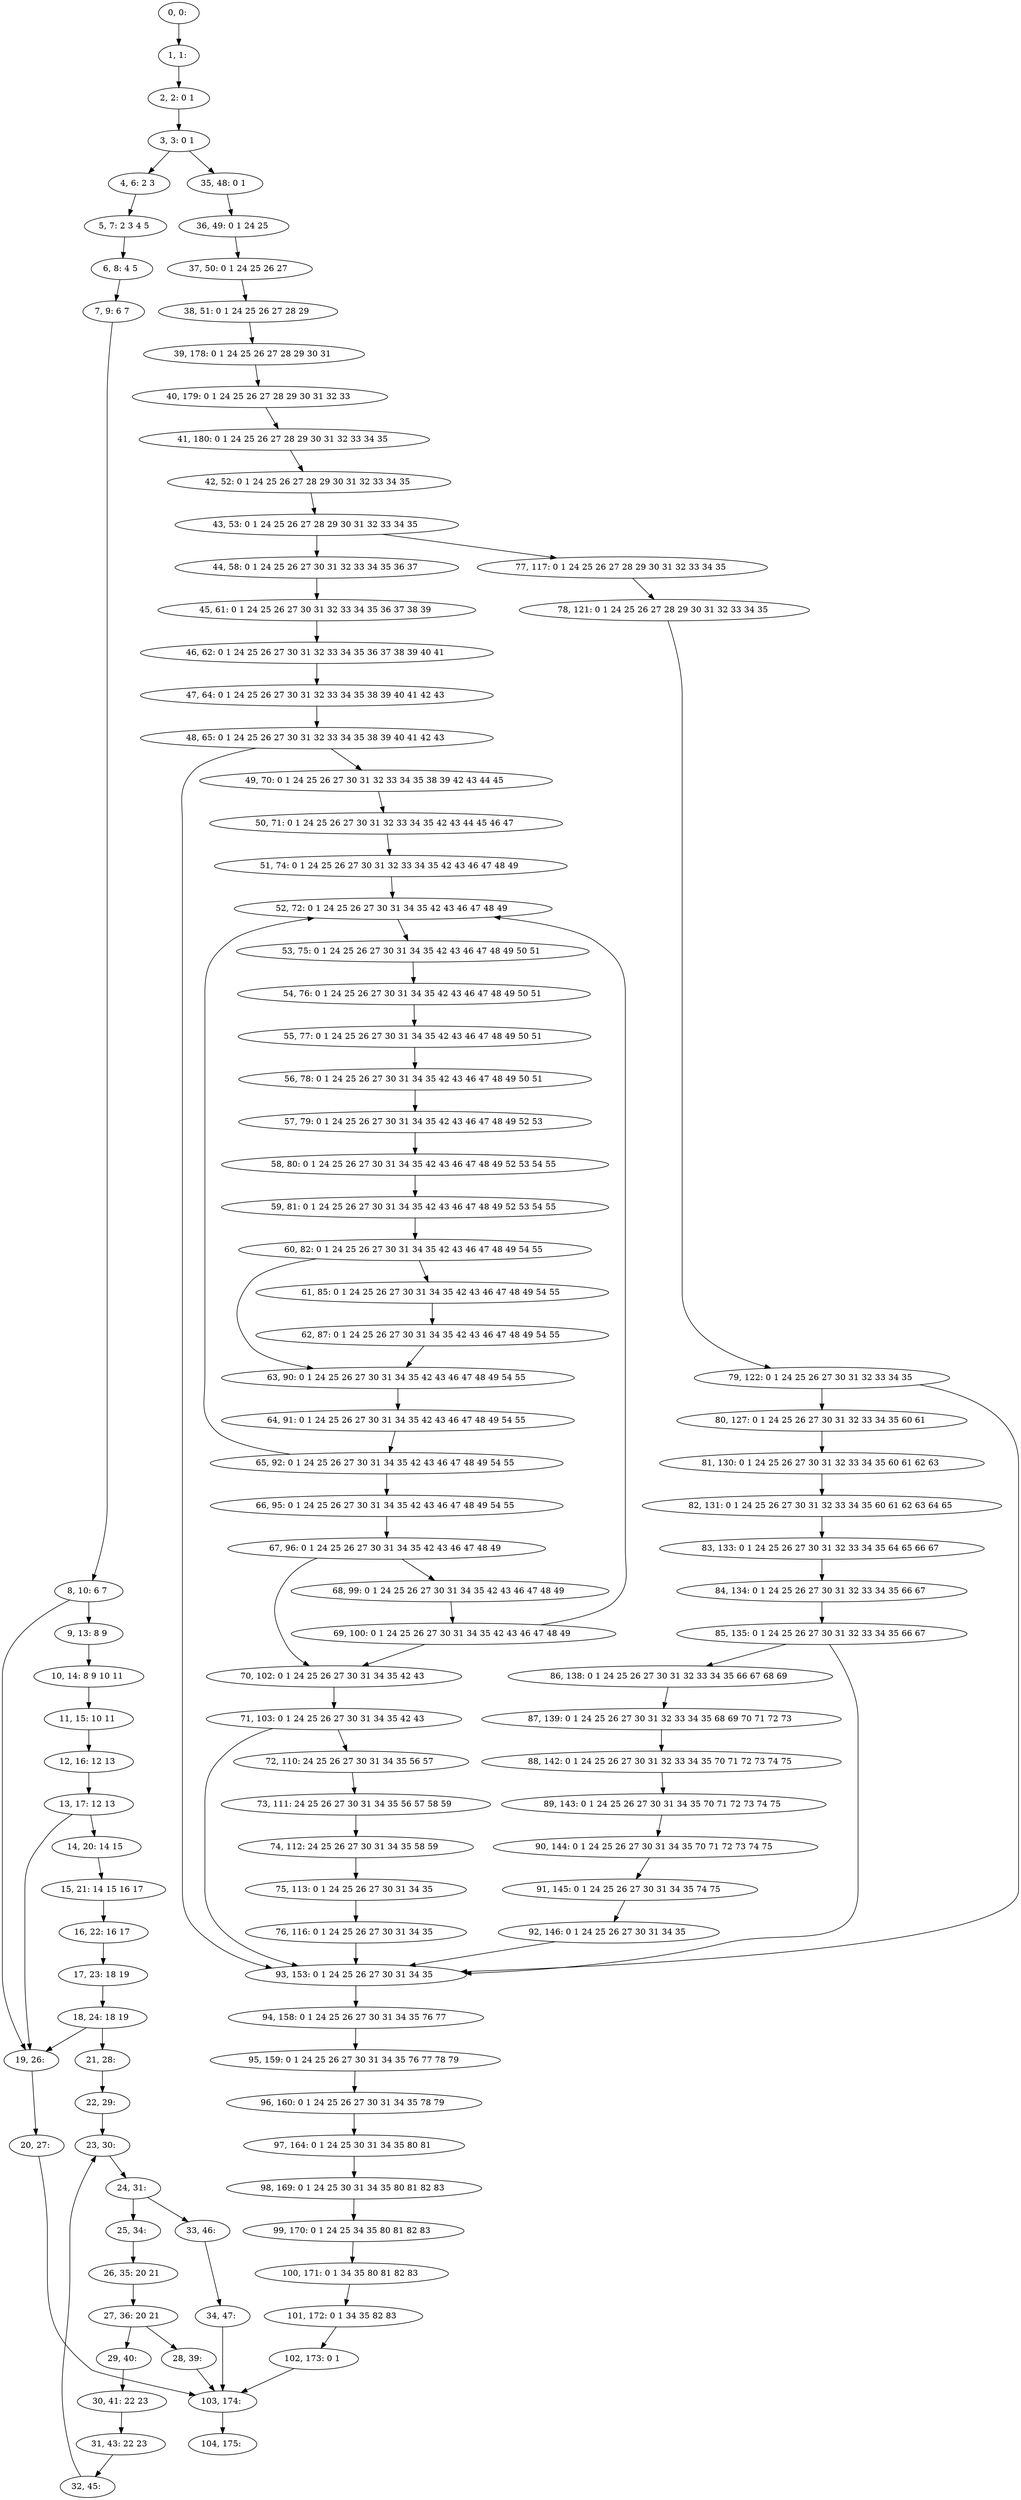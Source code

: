 digraph G {
0[label="0, 0: "];
1[label="1, 1: "];
2[label="2, 2: 0 1 "];
3[label="3, 3: 0 1 "];
4[label="4, 6: 2 3 "];
5[label="5, 7: 2 3 4 5 "];
6[label="6, 8: 4 5 "];
7[label="7, 9: 6 7 "];
8[label="8, 10: 6 7 "];
9[label="9, 13: 8 9 "];
10[label="10, 14: 8 9 10 11 "];
11[label="11, 15: 10 11 "];
12[label="12, 16: 12 13 "];
13[label="13, 17: 12 13 "];
14[label="14, 20: 14 15 "];
15[label="15, 21: 14 15 16 17 "];
16[label="16, 22: 16 17 "];
17[label="17, 23: 18 19 "];
18[label="18, 24: 18 19 "];
19[label="19, 26: "];
20[label="20, 27: "];
21[label="21, 28: "];
22[label="22, 29: "];
23[label="23, 30: "];
24[label="24, 31: "];
25[label="25, 34: "];
26[label="26, 35: 20 21 "];
27[label="27, 36: 20 21 "];
28[label="28, 39: "];
29[label="29, 40: "];
30[label="30, 41: 22 23 "];
31[label="31, 43: 22 23 "];
32[label="32, 45: "];
33[label="33, 46: "];
34[label="34, 47: "];
35[label="35, 48: 0 1 "];
36[label="36, 49: 0 1 24 25 "];
37[label="37, 50: 0 1 24 25 26 27 "];
38[label="38, 51: 0 1 24 25 26 27 28 29 "];
39[label="39, 178: 0 1 24 25 26 27 28 29 30 31 "];
40[label="40, 179: 0 1 24 25 26 27 28 29 30 31 32 33 "];
41[label="41, 180: 0 1 24 25 26 27 28 29 30 31 32 33 34 35 "];
42[label="42, 52: 0 1 24 25 26 27 28 29 30 31 32 33 34 35 "];
43[label="43, 53: 0 1 24 25 26 27 28 29 30 31 32 33 34 35 "];
44[label="44, 58: 0 1 24 25 26 27 30 31 32 33 34 35 36 37 "];
45[label="45, 61: 0 1 24 25 26 27 30 31 32 33 34 35 36 37 38 39 "];
46[label="46, 62: 0 1 24 25 26 27 30 31 32 33 34 35 36 37 38 39 40 41 "];
47[label="47, 64: 0 1 24 25 26 27 30 31 32 33 34 35 38 39 40 41 42 43 "];
48[label="48, 65: 0 1 24 25 26 27 30 31 32 33 34 35 38 39 40 41 42 43 "];
49[label="49, 70: 0 1 24 25 26 27 30 31 32 33 34 35 38 39 42 43 44 45 "];
50[label="50, 71: 0 1 24 25 26 27 30 31 32 33 34 35 42 43 44 45 46 47 "];
51[label="51, 74: 0 1 24 25 26 27 30 31 32 33 34 35 42 43 46 47 48 49 "];
52[label="52, 72: 0 1 24 25 26 27 30 31 34 35 42 43 46 47 48 49 "];
53[label="53, 75: 0 1 24 25 26 27 30 31 34 35 42 43 46 47 48 49 50 51 "];
54[label="54, 76: 0 1 24 25 26 27 30 31 34 35 42 43 46 47 48 49 50 51 "];
55[label="55, 77: 0 1 24 25 26 27 30 31 34 35 42 43 46 47 48 49 50 51 "];
56[label="56, 78: 0 1 24 25 26 27 30 31 34 35 42 43 46 47 48 49 50 51 "];
57[label="57, 79: 0 1 24 25 26 27 30 31 34 35 42 43 46 47 48 49 52 53 "];
58[label="58, 80: 0 1 24 25 26 27 30 31 34 35 42 43 46 47 48 49 52 53 54 55 "];
59[label="59, 81: 0 1 24 25 26 27 30 31 34 35 42 43 46 47 48 49 52 53 54 55 "];
60[label="60, 82: 0 1 24 25 26 27 30 31 34 35 42 43 46 47 48 49 54 55 "];
61[label="61, 85: 0 1 24 25 26 27 30 31 34 35 42 43 46 47 48 49 54 55 "];
62[label="62, 87: 0 1 24 25 26 27 30 31 34 35 42 43 46 47 48 49 54 55 "];
63[label="63, 90: 0 1 24 25 26 27 30 31 34 35 42 43 46 47 48 49 54 55 "];
64[label="64, 91: 0 1 24 25 26 27 30 31 34 35 42 43 46 47 48 49 54 55 "];
65[label="65, 92: 0 1 24 25 26 27 30 31 34 35 42 43 46 47 48 49 54 55 "];
66[label="66, 95: 0 1 24 25 26 27 30 31 34 35 42 43 46 47 48 49 54 55 "];
67[label="67, 96: 0 1 24 25 26 27 30 31 34 35 42 43 46 47 48 49 "];
68[label="68, 99: 0 1 24 25 26 27 30 31 34 35 42 43 46 47 48 49 "];
69[label="69, 100: 0 1 24 25 26 27 30 31 34 35 42 43 46 47 48 49 "];
70[label="70, 102: 0 1 24 25 26 27 30 31 34 35 42 43 "];
71[label="71, 103: 0 1 24 25 26 27 30 31 34 35 42 43 "];
72[label="72, 110: 24 25 26 27 30 31 34 35 56 57 "];
73[label="73, 111: 24 25 26 27 30 31 34 35 56 57 58 59 "];
74[label="74, 112: 24 25 26 27 30 31 34 35 58 59 "];
75[label="75, 113: 0 1 24 25 26 27 30 31 34 35 "];
76[label="76, 116: 0 1 24 25 26 27 30 31 34 35 "];
77[label="77, 117: 0 1 24 25 26 27 28 29 30 31 32 33 34 35 "];
78[label="78, 121: 0 1 24 25 26 27 28 29 30 31 32 33 34 35 "];
79[label="79, 122: 0 1 24 25 26 27 30 31 32 33 34 35 "];
80[label="80, 127: 0 1 24 25 26 27 30 31 32 33 34 35 60 61 "];
81[label="81, 130: 0 1 24 25 26 27 30 31 32 33 34 35 60 61 62 63 "];
82[label="82, 131: 0 1 24 25 26 27 30 31 32 33 34 35 60 61 62 63 64 65 "];
83[label="83, 133: 0 1 24 25 26 27 30 31 32 33 34 35 64 65 66 67 "];
84[label="84, 134: 0 1 24 25 26 27 30 31 32 33 34 35 66 67 "];
85[label="85, 135: 0 1 24 25 26 27 30 31 32 33 34 35 66 67 "];
86[label="86, 138: 0 1 24 25 26 27 30 31 32 33 34 35 66 67 68 69 "];
87[label="87, 139: 0 1 24 25 26 27 30 31 32 33 34 35 68 69 70 71 72 73 "];
88[label="88, 142: 0 1 24 25 26 27 30 31 32 33 34 35 70 71 72 73 74 75 "];
89[label="89, 143: 0 1 24 25 26 27 30 31 34 35 70 71 72 73 74 75 "];
90[label="90, 144: 0 1 24 25 26 27 30 31 34 35 70 71 72 73 74 75 "];
91[label="91, 145: 0 1 24 25 26 27 30 31 34 35 74 75 "];
92[label="92, 146: 0 1 24 25 26 27 30 31 34 35 "];
93[label="93, 153: 0 1 24 25 26 27 30 31 34 35 "];
94[label="94, 158: 0 1 24 25 26 27 30 31 34 35 76 77 "];
95[label="95, 159: 0 1 24 25 26 27 30 31 34 35 76 77 78 79 "];
96[label="96, 160: 0 1 24 25 26 27 30 31 34 35 78 79 "];
97[label="97, 164: 0 1 24 25 30 31 34 35 80 81 "];
98[label="98, 169: 0 1 24 25 30 31 34 35 80 81 82 83 "];
99[label="99, 170: 0 1 24 25 34 35 80 81 82 83 "];
100[label="100, 171: 0 1 34 35 80 81 82 83 "];
101[label="101, 172: 0 1 34 35 82 83 "];
102[label="102, 173: 0 1 "];
103[label="103, 174: "];
104[label="104, 175: "];
0->1 ;
1->2 ;
2->3 ;
3->4 ;
3->35 ;
4->5 ;
5->6 ;
6->7 ;
7->8 ;
8->9 ;
8->19 ;
9->10 ;
10->11 ;
11->12 ;
12->13 ;
13->14 ;
13->19 ;
14->15 ;
15->16 ;
16->17 ;
17->18 ;
18->19 ;
18->21 ;
19->20 ;
20->103 ;
21->22 ;
22->23 ;
23->24 ;
24->25 ;
24->33 ;
25->26 ;
26->27 ;
27->28 ;
27->29 ;
28->103 ;
29->30 ;
30->31 ;
31->32 ;
32->23 ;
33->34 ;
34->103 ;
35->36 ;
36->37 ;
37->38 ;
38->39 ;
39->40 ;
40->41 ;
41->42 ;
42->43 ;
43->44 ;
43->77 ;
44->45 ;
45->46 ;
46->47 ;
47->48 ;
48->49 ;
48->93 ;
49->50 ;
50->51 ;
51->52 ;
52->53 ;
53->54 ;
54->55 ;
55->56 ;
56->57 ;
57->58 ;
58->59 ;
59->60 ;
60->61 ;
60->63 ;
61->62 ;
62->63 ;
63->64 ;
64->65 ;
65->66 ;
65->52 ;
66->67 ;
67->68 ;
67->70 ;
68->69 ;
69->70 ;
69->52 ;
70->71 ;
71->72 ;
71->93 ;
72->73 ;
73->74 ;
74->75 ;
75->76 ;
76->93 ;
77->78 ;
78->79 ;
79->80 ;
79->93 ;
80->81 ;
81->82 ;
82->83 ;
83->84 ;
84->85 ;
85->86 ;
85->93 ;
86->87 ;
87->88 ;
88->89 ;
89->90 ;
90->91 ;
91->92 ;
92->93 ;
93->94 ;
94->95 ;
95->96 ;
96->97 ;
97->98 ;
98->99 ;
99->100 ;
100->101 ;
101->102 ;
102->103 ;
103->104 ;
}
